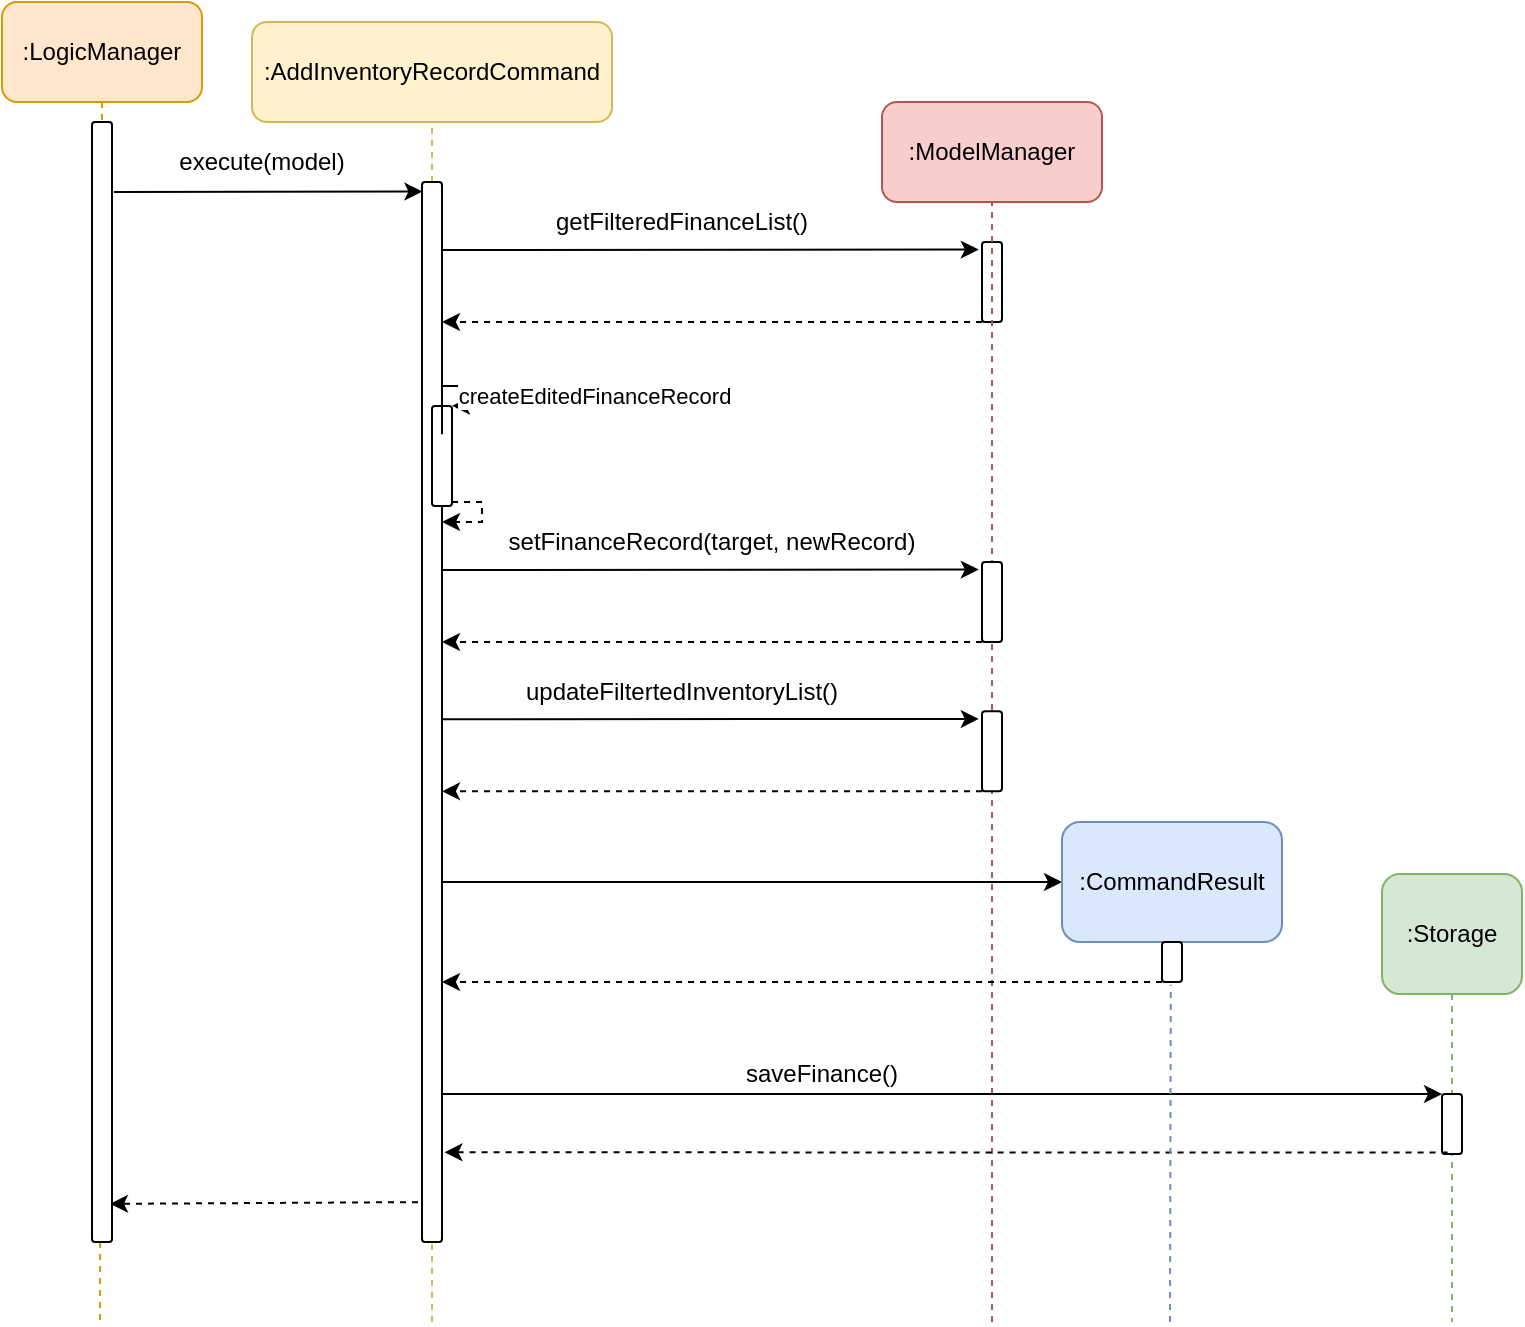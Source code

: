 <mxfile version="13.9.2" type="google"><diagram id="wv-pe6ugKoY6zY_zJsQy" name="Page-1"><mxGraphModel dx="852" dy="679" grid="1" gridSize="10" guides="1" tooltips="1" connect="1" arrows="1" fold="1" page="1" pageScale="1" pageWidth="850" pageHeight="1100" math="0" shadow="0"><root><mxCell id="0"/><mxCell id="1" parent="0"/><mxCell id="G_aC9YW3tJRIFJqAvwjq-1" value="" style="endArrow=classic;html=1;dashed=1;entryX=0.9;entryY=1.002;entryDx=0;entryDy=0;entryPerimeter=0;" edge="1" parent="1"><mxGeometry width="50" height="50" relative="1" as="geometry"><mxPoint x="340" y="660.0" as="sourcePoint"/><mxPoint x="174" y="660.92" as="targetPoint"/></mxGeometry></mxCell><mxCell id="G_aC9YW3tJRIFJqAvwjq-2" value="" style="endArrow=none;dashed=1;html=1;entryX=0.5;entryY=1;entryDx=0;entryDy=0;fillColor=#fff2cc;strokeColor=#d6b656;" edge="1" parent="1" target="G_aC9YW3tJRIFJqAvwjq-4"><mxGeometry width="50" height="50" relative="1" as="geometry"><mxPoint x="335" y="720.0" as="sourcePoint"/><mxPoint x="200" y="120" as="targetPoint"/></mxGeometry></mxCell><mxCell id="G_aC9YW3tJRIFJqAvwjq-3" value="" style="endArrow=none;dashed=1;html=1;fillColor=#ffe6cc;strokeColor=#d79b00;exitX=0.5;exitY=1;exitDx=0;exitDy=0;" edge="1" parent="1" source="G_aC9YW3tJRIFJqAvwjq-6"><mxGeometry width="50" height="50" relative="1" as="geometry"><mxPoint x="169" y="590" as="sourcePoint"/><mxPoint x="169" y="720.0" as="targetPoint"/></mxGeometry></mxCell><mxCell id="G_aC9YW3tJRIFJqAvwjq-4" value=":AddInventoryRecordCommand" style="rounded=1;whiteSpace=wrap;html=1;fillColor=#fff2cc;strokeColor=#d6b656;" vertex="1" parent="1"><mxGeometry x="245" y="70" width="180" height="50" as="geometry"/></mxCell><mxCell id="G_aC9YW3tJRIFJqAvwjq-5" value="" style="html=1;points=[];perimeter=orthogonalPerimeter;rounded=1;" vertex="1" parent="1"><mxGeometry x="330" y="150" width="10" height="530" as="geometry"/></mxCell><mxCell id="G_aC9YW3tJRIFJqAvwjq-6" value=":LogicManager" style="rounded=1;whiteSpace=wrap;html=1;fillColor=#ffe6cc;strokeColor=#d79b00;" vertex="1" parent="1"><mxGeometry x="120" y="60" width="100" height="50" as="geometry"/></mxCell><mxCell id="G_aC9YW3tJRIFJqAvwjq-7" value="" style="html=1;points=[];perimeter=orthogonalPerimeter;rounded=1;" vertex="1" parent="1"><mxGeometry x="165" y="120" width="10" height="560" as="geometry"/></mxCell><mxCell id="G_aC9YW3tJRIFJqAvwjq-8" value="" style="endArrow=classic;html=1;entryX=0.02;entryY=0.009;entryDx=0;entryDy=0;entryPerimeter=0;" edge="1" parent="1" target="G_aC9YW3tJRIFJqAvwjq-5"><mxGeometry width="50" height="50" relative="1" as="geometry"><mxPoint x="176" y="155" as="sourcePoint"/><mxPoint x="450" y="260" as="targetPoint"/></mxGeometry></mxCell><mxCell id="G_aC9YW3tJRIFJqAvwjq-9" value="execute(model)" style="text;html=1;strokeColor=none;fillColor=none;align=center;verticalAlign=middle;whiteSpace=wrap;rounded=0;" vertex="1" parent="1"><mxGeometry x="230" y="130" width="40" height="20" as="geometry"/></mxCell><mxCell id="G_aC9YW3tJRIFJqAvwjq-10" value=":ModelManager" style="rounded=1;whiteSpace=wrap;html=1;fillColor=#f8cecc;strokeColor=#b85450;" vertex="1" parent="1"><mxGeometry x="560" y="110" width="110" height="50" as="geometry"/></mxCell><mxCell id="G_aC9YW3tJRIFJqAvwjq-11" value="" style="html=1;points=[];perimeter=orthogonalPerimeter;rounded=1;" vertex="1" parent="1"><mxGeometry x="610" y="180" width="10" height="40" as="geometry"/></mxCell><mxCell id="G_aC9YW3tJRIFJqAvwjq-12" value="" style="endArrow=classic;html=1;entryX=-0.16;entryY=0.095;entryDx=0;entryDy=0;entryPerimeter=0;" edge="1" parent="1" target="G_aC9YW3tJRIFJqAvwjq-11"><mxGeometry width="50" height="50" relative="1" as="geometry"><mxPoint x="340" y="184" as="sourcePoint"/><mxPoint x="450" y="260" as="targetPoint"/></mxGeometry></mxCell><mxCell id="G_aC9YW3tJRIFJqAvwjq-13" value="getFilteredFinanceList()" style="text;html=1;strokeColor=none;fillColor=none;align=center;verticalAlign=middle;whiteSpace=wrap;rounded=0;" vertex="1" parent="1"><mxGeometry x="440" y="160" width="40" height="20" as="geometry"/></mxCell><mxCell id="G_aC9YW3tJRIFJqAvwjq-14" value="" style="endArrow=classic;html=1;dashed=1;" edge="1" parent="1"><mxGeometry width="50" height="50" relative="1" as="geometry"><mxPoint x="610" y="220" as="sourcePoint"/><mxPoint x="340" y="220" as="targetPoint"/></mxGeometry></mxCell><mxCell id="G_aC9YW3tJRIFJqAvwjq-15" value="" style="endArrow=none;dashed=1;html=1;entryX=0.5;entryY=1;entryDx=0;entryDy=0;fillColor=#f8cecc;strokeColor=#b85450;" edge="1" parent="1" target="G_aC9YW3tJRIFJqAvwjq-10"><mxGeometry width="50" height="50" relative="1" as="geometry"><mxPoint x="615" y="720.0" as="sourcePoint"/><mxPoint x="615" y="220" as="targetPoint"/></mxGeometry></mxCell><mxCell id="G_aC9YW3tJRIFJqAvwjq-16" value="" style="endArrow=classic;html=1;" edge="1" parent="1"><mxGeometry width="50" height="50" relative="1" as="geometry"><mxPoint x="340" y="500.0" as="sourcePoint"/><mxPoint x="650" y="500.0" as="targetPoint"/></mxGeometry></mxCell><mxCell id="G_aC9YW3tJRIFJqAvwjq-17" value=":CommandResult" style="rounded=1;whiteSpace=wrap;html=1;fillColor=#dae8fc;strokeColor=#6c8ebf;" vertex="1" parent="1"><mxGeometry x="650" y="470" width="110" height="60" as="geometry"/></mxCell><mxCell id="G_aC9YW3tJRIFJqAvwjq-18" value="" style="html=1;points=[];perimeter=orthogonalPerimeter;rounded=1;" vertex="1" parent="1"><mxGeometry x="700" y="530" width="10" height="20" as="geometry"/></mxCell><mxCell id="G_aC9YW3tJRIFJqAvwjq-19" value="" style="endArrow=classic;html=1;dashed=1;" edge="1" parent="1"><mxGeometry width="50" height="50" relative="1" as="geometry"><mxPoint x="700" y="550.0" as="sourcePoint"/><mxPoint x="340" y="550.0" as="targetPoint"/></mxGeometry></mxCell><mxCell id="G_aC9YW3tJRIFJqAvwjq-20" value="" style="endArrow=classic;html=1;" edge="1" parent="1"><mxGeometry width="50" height="50" relative="1" as="geometry"><mxPoint x="340" y="606" as="sourcePoint"/><mxPoint x="840" y="606" as="targetPoint"/></mxGeometry></mxCell><mxCell id="G_aC9YW3tJRIFJqAvwjq-21" value=":Storage" style="rounded=1;whiteSpace=wrap;html=1;fillColor=#d5e8d4;strokeColor=#82b366;" vertex="1" parent="1"><mxGeometry x="810" y="496" width="70" height="60" as="geometry"/></mxCell><mxCell id="G_aC9YW3tJRIFJqAvwjq-22" value="" style="endArrow=none;dashed=1;html=1;exitX=0.5;exitY=1;exitDx=0;exitDy=0;fillColor=#d5e8d4;strokeColor=#82b366;" edge="1" parent="1" source="G_aC9YW3tJRIFJqAvwjq-21"><mxGeometry width="50" height="50" relative="1" as="geometry"><mxPoint x="750" y="526" as="sourcePoint"/><mxPoint x="845" y="720.0" as="targetPoint"/></mxGeometry></mxCell><mxCell id="G_aC9YW3tJRIFJqAvwjq-23" value="" style="html=1;points=[];perimeter=orthogonalPerimeter;rounded=1;" vertex="1" parent="1"><mxGeometry x="840" y="606" width="10" height="30" as="geometry"/></mxCell><mxCell id="G_aC9YW3tJRIFJqAvwjq-24" value="saveFinance()" style="text;html=1;strokeColor=none;fillColor=none;align=center;verticalAlign=middle;whiteSpace=wrap;rounded=0;" vertex="1" parent="1"><mxGeometry x="510" y="586" width="40" height="20" as="geometry"/></mxCell><mxCell id="G_aC9YW3tJRIFJqAvwjq-25" value="" style="endArrow=classic;html=1;dashed=1;exitX=0.28;exitY=0.975;exitDx=0;exitDy=0;exitPerimeter=0;entryX=1.12;entryY=0.812;entryDx=0;entryDy=0;entryPerimeter=0;" edge="1" parent="1" source="G_aC9YW3tJRIFJqAvwjq-23"><mxGeometry width="50" height="50" relative="1" as="geometry"><mxPoint x="825" y="636" as="sourcePoint"/><mxPoint x="341.2" y="635.16" as="targetPoint"/></mxGeometry></mxCell><mxCell id="G_aC9YW3tJRIFJqAvwjq-26" value="" style="endArrow=none;dashed=1;html=1;entryX=0.44;entryY=1.07;entryDx=0;entryDy=0;entryPerimeter=0;fillColor=#dae8fc;strokeColor=#6c8ebf;" edge="1" parent="1" target="G_aC9YW3tJRIFJqAvwjq-18"><mxGeometry width="50" height="50" relative="1" as="geometry"><mxPoint x="704" y="720.0" as="sourcePoint"/><mxPoint x="345" y="700" as="targetPoint"/></mxGeometry></mxCell><mxCell id="G_aC9YW3tJRIFJqAvwjq-27" style="edgeStyle=orthogonalEdgeStyle;rounded=0;orthogonalLoop=1;jettySize=auto;html=1;dashed=1;" edge="1" parent="1"><mxGeometry relative="1" as="geometry"><mxPoint x="340" y="320" as="targetPoint"/><mxPoint x="345" y="310" as="sourcePoint"/><Array as="points"><mxPoint x="360" y="310"/><mxPoint x="360" y="320"/><mxPoint x="340" y="320"/></Array></mxGeometry></mxCell><mxCell id="G_aC9YW3tJRIFJqAvwjq-28" value="" style="html=1;points=[];perimeter=orthogonalPerimeter;rounded=1;" vertex="1" parent="1"><mxGeometry x="335" y="262" width="10" height="50" as="geometry"/></mxCell><mxCell id="G_aC9YW3tJRIFJqAvwjq-29" style="edgeStyle=orthogonalEdgeStyle;rounded=0;orthogonalLoop=1;jettySize=auto;html=1;entryX=1;entryY=0.395;entryDx=0;entryDy=0;entryPerimeter=0;exitX=1;exitY=0.238;exitDx=0;exitDy=0;exitPerimeter=0;" edge="1" parent="1" source="G_aC9YW3tJRIFJqAvwjq-5"><mxGeometry relative="1" as="geometry"><mxPoint x="345" y="261.93" as="targetPoint"/><mxPoint x="339.6" y="241.55" as="sourcePoint"/><Array as="points"><mxPoint x="360" y="252"/><mxPoint x="360" y="262"/></Array></mxGeometry></mxCell><mxCell id="G_aC9YW3tJRIFJqAvwjq-30" value="createEditedFinanceRecord" style="edgeLabel;html=1;align=center;verticalAlign=middle;resizable=0;points=[];" vertex="1" connectable="0" parent="G_aC9YW3tJRIFJqAvwjq-29"><mxGeometry x="-0.233" y="-8" relative="1" as="geometry"><mxPoint x="72.98" y="-3.31" as="offset"/></mxGeometry></mxCell><mxCell id="G_aC9YW3tJRIFJqAvwjq-31" value="" style="html=1;points=[];perimeter=orthogonalPerimeter;rounded=1;" vertex="1" parent="1"><mxGeometry x="610" y="340" width="10" height="40" as="geometry"/></mxCell><mxCell id="G_aC9YW3tJRIFJqAvwjq-32" value="" style="endArrow=classic;html=1;entryX=-0.16;entryY=0.095;entryDx=0;entryDy=0;entryPerimeter=0;" edge="1" parent="1" target="G_aC9YW3tJRIFJqAvwjq-31"><mxGeometry width="50" height="50" relative="1" as="geometry"><mxPoint x="340" y="344" as="sourcePoint"/><mxPoint x="450" y="420" as="targetPoint"/></mxGeometry></mxCell><mxCell id="G_aC9YW3tJRIFJqAvwjq-33" value="setFinanceRecord(target, newRecord)" style="text;html=1;strokeColor=none;fillColor=none;align=center;verticalAlign=middle;whiteSpace=wrap;rounded=0;" vertex="1" parent="1"><mxGeometry x="360" y="320" width="230" height="20" as="geometry"/></mxCell><mxCell id="G_aC9YW3tJRIFJqAvwjq-34" value="" style="endArrow=classic;html=1;dashed=1;" edge="1" parent="1"><mxGeometry width="50" height="50" relative="1" as="geometry"><mxPoint x="610" y="380" as="sourcePoint"/><mxPoint x="340" y="380" as="targetPoint"/></mxGeometry></mxCell><mxCell id="G_aC9YW3tJRIFJqAvwjq-35" value="" style="html=1;points=[];perimeter=orthogonalPerimeter;rounded=1;" vertex="1" parent="1"><mxGeometry x="610" y="414.66" width="10" height="40" as="geometry"/></mxCell><mxCell id="G_aC9YW3tJRIFJqAvwjq-36" value="" style="endArrow=classic;html=1;entryX=-0.16;entryY=0.095;entryDx=0;entryDy=0;entryPerimeter=0;" edge="1" parent="1" target="G_aC9YW3tJRIFJqAvwjq-35"><mxGeometry width="50" height="50" relative="1" as="geometry"><mxPoint x="340" y="418.66" as="sourcePoint"/><mxPoint x="450" y="494.66" as="targetPoint"/></mxGeometry></mxCell><mxCell id="G_aC9YW3tJRIFJqAvwjq-37" value="updateFiltertedInventoryList()" style="text;html=1;strokeColor=none;fillColor=none;align=center;verticalAlign=middle;whiteSpace=wrap;rounded=0;" vertex="1" parent="1"><mxGeometry x="440" y="394.66" width="40" height="20" as="geometry"/></mxCell><mxCell id="G_aC9YW3tJRIFJqAvwjq-38" value="" style="endArrow=classic;html=1;dashed=1;" edge="1" parent="1"><mxGeometry width="50" height="50" relative="1" as="geometry"><mxPoint x="610" y="454.66" as="sourcePoint"/><mxPoint x="340" y="454.66" as="targetPoint"/></mxGeometry></mxCell></root></mxGraphModel></diagram></mxfile>
